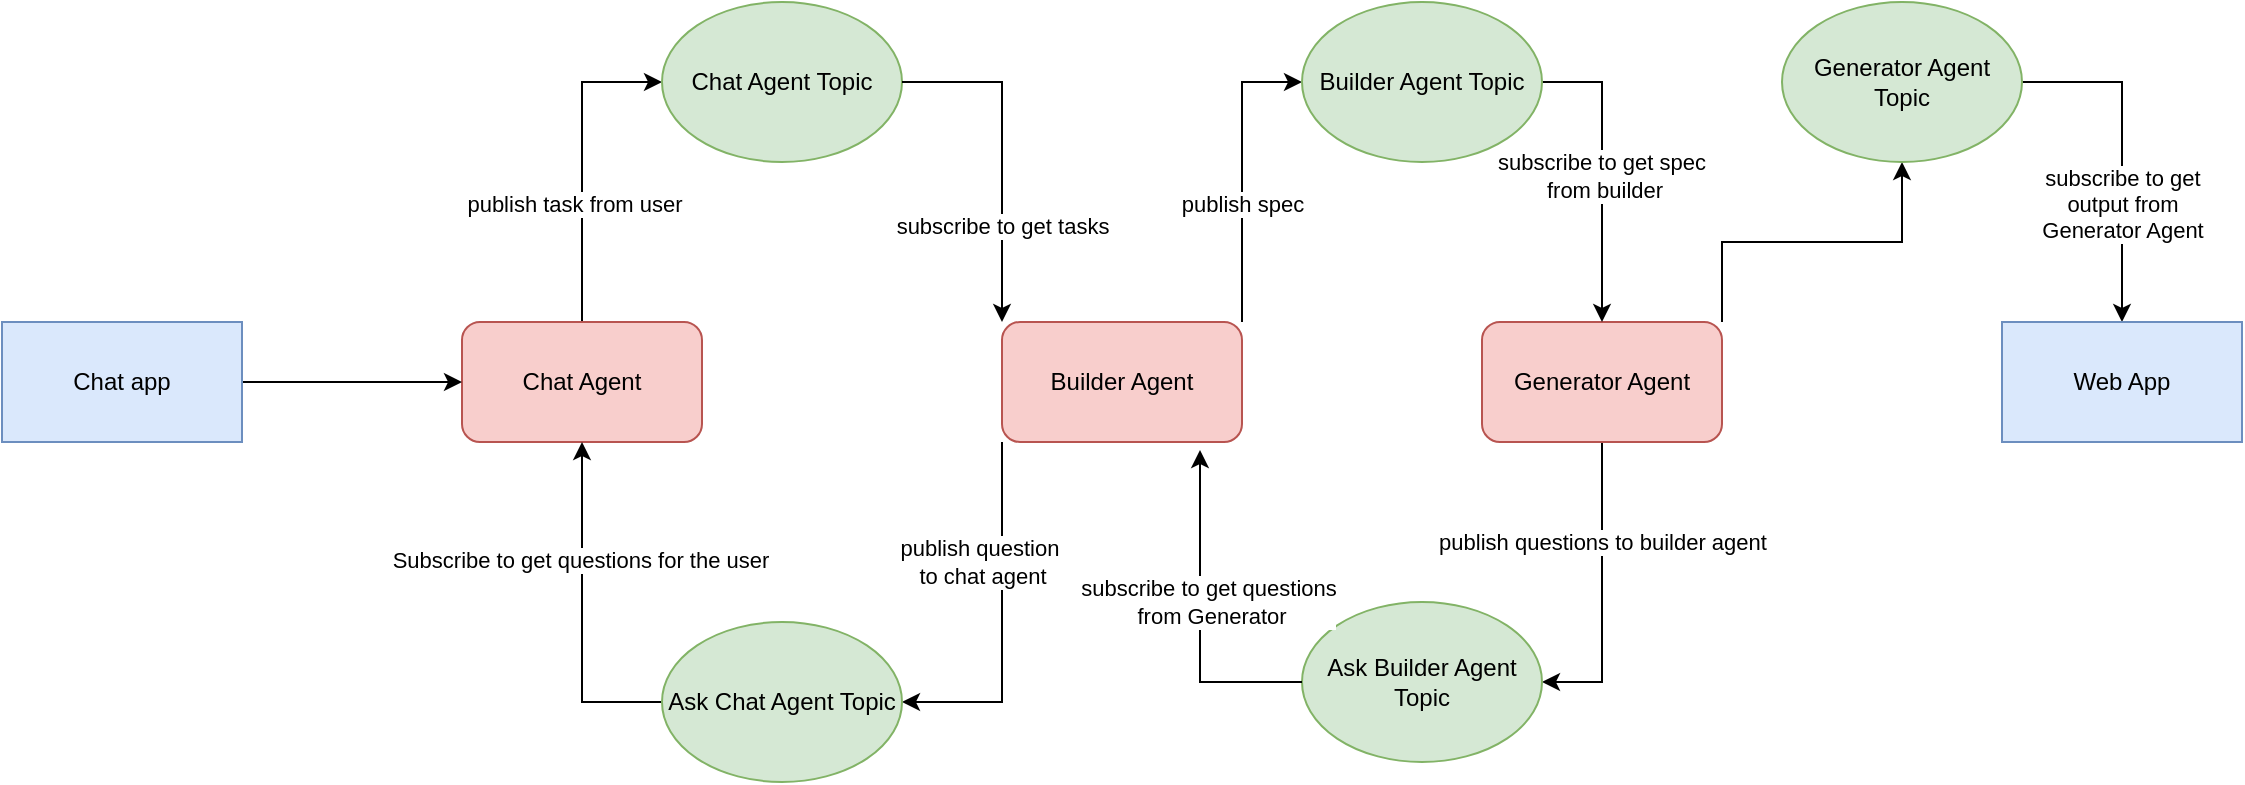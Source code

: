 <mxfile version="26.2.12">
  <diagram name="Page-1" id="rmPZp0EjrEYrQT2ebqk1">
    <mxGraphModel dx="2086" dy="831" grid="0" gridSize="10" guides="1" tooltips="1" connect="1" arrows="1" fold="1" page="1" pageScale="1" pageWidth="850" pageHeight="1100" math="0" shadow="0">
      <root>
        <mxCell id="0" />
        <mxCell id="1" parent="0" />
        <mxCell id="HWRatGbCe2EtBCG43sGO-8" style="edgeStyle=orthogonalEdgeStyle;rounded=0;orthogonalLoop=1;jettySize=auto;html=1;entryX=0;entryY=0.5;entryDx=0;entryDy=0;exitX=0.5;exitY=0;exitDx=0;exitDy=0;" edge="1" parent="1" source="HWRatGbCe2EtBCG43sGO-1" target="HWRatGbCe2EtBCG43sGO-7">
          <mxGeometry relative="1" as="geometry">
            <mxPoint x="140" y="80" as="targetPoint" />
          </mxGeometry>
        </mxCell>
        <mxCell id="HWRatGbCe2EtBCG43sGO-9" value="publish task from user" style="edgeLabel;html=1;align=center;verticalAlign=middle;resizable=0;points=[];" vertex="1" connectable="0" parent="HWRatGbCe2EtBCG43sGO-8">
          <mxGeometry x="-0.263" y="4" relative="1" as="geometry">
            <mxPoint as="offset" />
          </mxGeometry>
        </mxCell>
        <mxCell id="HWRatGbCe2EtBCG43sGO-1" value="Chat Agent" style="rounded=1;whiteSpace=wrap;html=1;fillColor=#f8cecc;strokeColor=#b85450;" vertex="1" parent="1">
          <mxGeometry x="80" y="210" width="120" height="60" as="geometry" />
        </mxCell>
        <mxCell id="HWRatGbCe2EtBCG43sGO-14" style="edgeStyle=orthogonalEdgeStyle;rounded=0;orthogonalLoop=1;jettySize=auto;html=1;entryX=1;entryY=0.5;entryDx=0;entryDy=0;exitX=0;exitY=1;exitDx=0;exitDy=0;" edge="1" parent="1" source="HWRatGbCe2EtBCG43sGO-2" target="HWRatGbCe2EtBCG43sGO-13">
          <mxGeometry relative="1" as="geometry" />
        </mxCell>
        <mxCell id="HWRatGbCe2EtBCG43sGO-16" value="publish question&amp;nbsp;&lt;div&gt;to chat agent&lt;/div&gt;" style="edgeLabel;html=1;align=center;verticalAlign=middle;resizable=0;points=[];" vertex="1" connectable="0" parent="HWRatGbCe2EtBCG43sGO-14">
          <mxGeometry x="-0.333" y="4" relative="1" as="geometry">
            <mxPoint x="-14" as="offset" />
          </mxGeometry>
        </mxCell>
        <mxCell id="HWRatGbCe2EtBCG43sGO-24" style="edgeStyle=orthogonalEdgeStyle;rounded=0;orthogonalLoop=1;jettySize=auto;html=1;exitX=1;exitY=0;exitDx=0;exitDy=0;entryX=0;entryY=0.5;entryDx=0;entryDy=0;" edge="1" parent="1" source="HWRatGbCe2EtBCG43sGO-2" target="HWRatGbCe2EtBCG43sGO-23">
          <mxGeometry relative="1" as="geometry" />
        </mxCell>
        <mxCell id="HWRatGbCe2EtBCG43sGO-25" value="publish spec" style="edgeLabel;html=1;align=center;verticalAlign=middle;resizable=0;points=[];" vertex="1" connectable="0" parent="HWRatGbCe2EtBCG43sGO-24">
          <mxGeometry x="-0.214" relative="1" as="geometry">
            <mxPoint as="offset" />
          </mxGeometry>
        </mxCell>
        <mxCell id="HWRatGbCe2EtBCG43sGO-2" value="Builder Agent" style="rounded=1;whiteSpace=wrap;html=1;fillColor=#f8cecc;strokeColor=#b85450;" vertex="1" parent="1">
          <mxGeometry x="350" y="210" width="120" height="60" as="geometry" />
        </mxCell>
        <mxCell id="HWRatGbCe2EtBCG43sGO-7" value="Chat Agent Topic" style="ellipse;whiteSpace=wrap;html=1;fillColor=#d5e8d4;strokeColor=#82b366;" vertex="1" parent="1">
          <mxGeometry x="180" y="50" width="120" height="80" as="geometry" />
        </mxCell>
        <mxCell id="HWRatGbCe2EtBCG43sGO-10" style="edgeStyle=orthogonalEdgeStyle;rounded=0;orthogonalLoop=1;jettySize=auto;html=1;exitX=1;exitY=0.5;exitDx=0;exitDy=0;entryX=0;entryY=0;entryDx=0;entryDy=0;" edge="1" parent="1" source="HWRatGbCe2EtBCG43sGO-7" target="HWRatGbCe2EtBCG43sGO-2">
          <mxGeometry relative="1" as="geometry" />
        </mxCell>
        <mxCell id="HWRatGbCe2EtBCG43sGO-11" value="subscribe to get tasks" style="edgeLabel;html=1;align=center;verticalAlign=middle;resizable=0;points=[];" vertex="1" connectable="0" parent="HWRatGbCe2EtBCG43sGO-10">
          <mxGeometry x="0.23" y="1" relative="1" as="geometry">
            <mxPoint x="-1" y="17" as="offset" />
          </mxGeometry>
        </mxCell>
        <mxCell id="HWRatGbCe2EtBCG43sGO-15" style="edgeStyle=orthogonalEdgeStyle;rounded=0;orthogonalLoop=1;jettySize=auto;html=1;entryX=0.5;entryY=1;entryDx=0;entryDy=0;exitX=0;exitY=0.5;exitDx=0;exitDy=0;" edge="1" parent="1" source="HWRatGbCe2EtBCG43sGO-13" target="HWRatGbCe2EtBCG43sGO-1">
          <mxGeometry relative="1" as="geometry" />
        </mxCell>
        <mxCell id="HWRatGbCe2EtBCG43sGO-17" value="Subscribe to get questions for the user" style="edgeLabel;html=1;align=center;verticalAlign=middle;resizable=0;points=[];" vertex="1" connectable="0" parent="HWRatGbCe2EtBCG43sGO-15">
          <mxGeometry x="0.31" y="1" relative="1" as="geometry">
            <mxPoint as="offset" />
          </mxGeometry>
        </mxCell>
        <mxCell id="HWRatGbCe2EtBCG43sGO-13" value="Ask Chat Agent Topic" style="ellipse;whiteSpace=wrap;html=1;fillColor=#d5e8d4;strokeColor=#82b366;" vertex="1" parent="1">
          <mxGeometry x="180" y="360" width="120" height="80" as="geometry" />
        </mxCell>
        <mxCell id="HWRatGbCe2EtBCG43sGO-21" style="edgeStyle=orthogonalEdgeStyle;rounded=0;orthogonalLoop=1;jettySize=auto;html=1;entryX=1;entryY=0.5;entryDx=0;entryDy=0;" edge="1" parent="1" source="HWRatGbCe2EtBCG43sGO-18" target="HWRatGbCe2EtBCG43sGO-20">
          <mxGeometry relative="1" as="geometry" />
        </mxCell>
        <mxCell id="HWRatGbCe2EtBCG43sGO-28" value="publish questions to builder agent" style="edgeLabel;html=1;align=center;verticalAlign=middle;resizable=0;points=[];" vertex="1" connectable="0" parent="HWRatGbCe2EtBCG43sGO-21">
          <mxGeometry x="0.12" y="4" relative="1" as="geometry">
            <mxPoint x="-4" y="-34" as="offset" />
          </mxGeometry>
        </mxCell>
        <mxCell id="HWRatGbCe2EtBCG43sGO-31" style="edgeStyle=orthogonalEdgeStyle;rounded=0;orthogonalLoop=1;jettySize=auto;html=1;exitX=1;exitY=0;exitDx=0;exitDy=0;" edge="1" parent="1" source="HWRatGbCe2EtBCG43sGO-18" target="HWRatGbCe2EtBCG43sGO-30">
          <mxGeometry relative="1" as="geometry" />
        </mxCell>
        <mxCell id="HWRatGbCe2EtBCG43sGO-18" value="Generator Agent" style="rounded=1;whiteSpace=wrap;html=1;fillColor=#f8cecc;strokeColor=#b85450;" vertex="1" parent="1">
          <mxGeometry x="590" y="210" width="120" height="60" as="geometry" />
        </mxCell>
        <mxCell id="HWRatGbCe2EtBCG43sGO-20" value="Ask Builder Agent Topic" style="ellipse;whiteSpace=wrap;html=1;fillColor=#d5e8d4;strokeColor=#82b366;" vertex="1" parent="1">
          <mxGeometry x="500" y="350" width="120" height="80" as="geometry" />
        </mxCell>
        <mxCell id="HWRatGbCe2EtBCG43sGO-22" style="edgeStyle=orthogonalEdgeStyle;rounded=0;orthogonalLoop=1;jettySize=auto;html=1;entryX=0.825;entryY=1.067;entryDx=0;entryDy=0;entryPerimeter=0;" edge="1" parent="1" source="HWRatGbCe2EtBCG43sGO-20" target="HWRatGbCe2EtBCG43sGO-2">
          <mxGeometry relative="1" as="geometry" />
        </mxCell>
        <mxCell id="HWRatGbCe2EtBCG43sGO-29" value="subscribe to get questions&lt;div&gt;&amp;nbsp;from Generator&lt;/div&gt;" style="edgeLabel;html=1;align=center;verticalAlign=middle;resizable=0;points=[];" vertex="1" connectable="0" parent="HWRatGbCe2EtBCG43sGO-22">
          <mxGeometry x="0.042" y="-4" relative="1" as="geometry">
            <mxPoint y="-4" as="offset" />
          </mxGeometry>
        </mxCell>
        <mxCell id="HWRatGbCe2EtBCG43sGO-26" style="edgeStyle=orthogonalEdgeStyle;rounded=0;orthogonalLoop=1;jettySize=auto;html=1;entryX=0.5;entryY=0;entryDx=0;entryDy=0;exitX=1;exitY=0.5;exitDx=0;exitDy=0;" edge="1" parent="1" source="HWRatGbCe2EtBCG43sGO-23" target="HWRatGbCe2EtBCG43sGO-18">
          <mxGeometry relative="1" as="geometry" />
        </mxCell>
        <mxCell id="HWRatGbCe2EtBCG43sGO-27" value="subscribe to get spec&amp;nbsp;&lt;div&gt;from builder&lt;/div&gt;" style="edgeLabel;html=1;align=center;verticalAlign=middle;resizable=0;points=[];" vertex="1" connectable="0" parent="HWRatGbCe2EtBCG43sGO-26">
          <mxGeometry x="0.025" y="1" relative="1" as="geometry">
            <mxPoint as="offset" />
          </mxGeometry>
        </mxCell>
        <mxCell id="HWRatGbCe2EtBCG43sGO-23" value="Builder Agent Topic" style="ellipse;whiteSpace=wrap;html=1;fillColor=#d5e8d4;strokeColor=#82b366;" vertex="1" parent="1">
          <mxGeometry x="500" y="50" width="120" height="80" as="geometry" />
        </mxCell>
        <mxCell id="HWRatGbCe2EtBCG43sGO-33" style="edgeStyle=orthogonalEdgeStyle;rounded=0;orthogonalLoop=1;jettySize=auto;html=1;entryX=0.5;entryY=0;entryDx=0;entryDy=0;exitX=1;exitY=0.5;exitDx=0;exitDy=0;" edge="1" parent="1" source="HWRatGbCe2EtBCG43sGO-30" target="HWRatGbCe2EtBCG43sGO-32">
          <mxGeometry relative="1" as="geometry" />
        </mxCell>
        <mxCell id="HWRatGbCe2EtBCG43sGO-34" value="subscribe to get&lt;div&gt;output from&lt;/div&gt;&lt;div&gt;Generator Agent&lt;/div&gt;" style="edgeLabel;html=1;align=center;verticalAlign=middle;resizable=0;points=[];" vertex="1" connectable="0" parent="HWRatGbCe2EtBCG43sGO-33">
          <mxGeometry x="-0.063" relative="1" as="geometry">
            <mxPoint y="31" as="offset" />
          </mxGeometry>
        </mxCell>
        <mxCell id="HWRatGbCe2EtBCG43sGO-30" value="Generator Agent Topic" style="ellipse;whiteSpace=wrap;html=1;fillColor=#d5e8d4;strokeColor=#82b366;" vertex="1" parent="1">
          <mxGeometry x="740" y="50" width="120" height="80" as="geometry" />
        </mxCell>
        <mxCell id="HWRatGbCe2EtBCG43sGO-32" value="Web App" style="rounded=0;whiteSpace=wrap;html=1;fillColor=#dae8fc;strokeColor=#6c8ebf;" vertex="1" parent="1">
          <mxGeometry x="850" y="210" width="120" height="60" as="geometry" />
        </mxCell>
        <mxCell id="HWRatGbCe2EtBCG43sGO-36" style="edgeStyle=orthogonalEdgeStyle;rounded=0;orthogonalLoop=1;jettySize=auto;html=1;entryX=0;entryY=0.5;entryDx=0;entryDy=0;" edge="1" parent="1" source="HWRatGbCe2EtBCG43sGO-35" target="HWRatGbCe2EtBCG43sGO-1">
          <mxGeometry relative="1" as="geometry" />
        </mxCell>
        <mxCell id="HWRatGbCe2EtBCG43sGO-35" value="Chat app" style="rounded=0;whiteSpace=wrap;html=1;fillColor=#dae8fc;strokeColor=#6c8ebf;" vertex="1" parent="1">
          <mxGeometry x="-150" y="210" width="120" height="60" as="geometry" />
        </mxCell>
      </root>
    </mxGraphModel>
  </diagram>
</mxfile>
